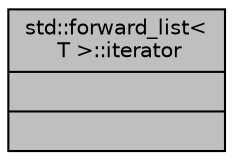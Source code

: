 digraph "std::forward_list&lt; T &gt;::iterator"
{
  edge [fontname="Helvetica",fontsize="10",labelfontname="Helvetica",labelfontsize="10"];
  node [fontname="Helvetica",fontsize="10",shape=record];
  Node611 [label="{std::forward_list\<\l T \>::iterator\n||}",height=0.2,width=0.4,color="black", fillcolor="grey75", style="filled", fontcolor="black"];
}
